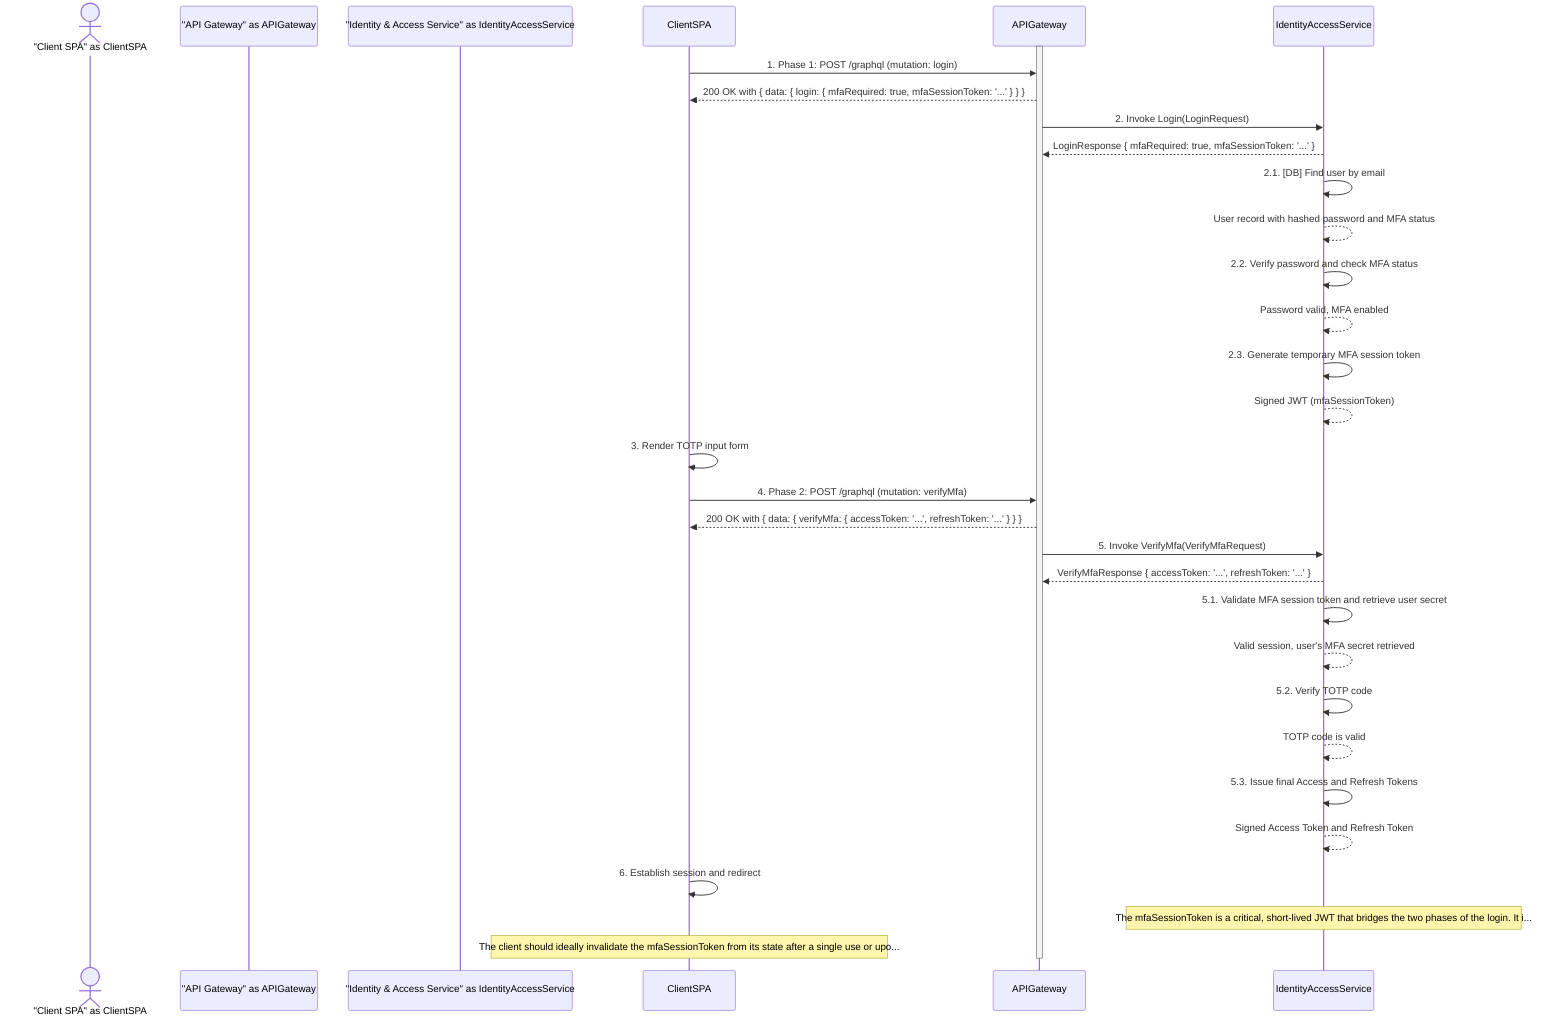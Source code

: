 sequenceDiagram
    actor "Client SPA" as ClientSPA
    participant "API Gateway" as APIGateway
    participant "Identity & Access Service" as IdentityAccessService

    activate APIGateway
    ClientSPA->>APIGateway: 1. Phase 1: POST /graphql (mutation: login)
    APIGateway-->>ClientSPA: 200 OK with { data: { login: { mfaRequired: true, mfaSessionToken: '...' } } }
    APIGateway->>IdentityAccessService: 2. Invoke Login(LoginRequest)
    IdentityAccessService-->>APIGateway: LoginResponse { mfaRequired: true, mfaSessionToken: '...' }
    IdentityAccessService->>IdentityAccessService: 2.1. [DB] Find user by email
    IdentityAccessService-->>IdentityAccessService: User record with hashed password and MFA status
    IdentityAccessService->>IdentityAccessService: 2.2. Verify password and check MFA status
    IdentityAccessService-->>IdentityAccessService: Password valid, MFA enabled
    IdentityAccessService->>IdentityAccessService: 2.3. Generate temporary MFA session token
    IdentityAccessService-->>IdentityAccessService: Signed JWT (mfaSessionToken)
    ClientSPA->>ClientSPA: 3. Render TOTP input form
    ClientSPA->>APIGateway: 4. Phase 2: POST /graphql (mutation: verifyMfa)
    APIGateway-->>ClientSPA: 200 OK with { data: { verifyMfa: { accessToken: '...', refreshToken: '...' } } }
    APIGateway->>IdentityAccessService: 5. Invoke VerifyMfa(VerifyMfaRequest)
    IdentityAccessService-->>APIGateway: VerifyMfaResponse { accessToken: '...', refreshToken: '...' }
    IdentityAccessService->>IdentityAccessService: 5.1. Validate MFA session token and retrieve user secret
    IdentityAccessService-->>IdentityAccessService: Valid session, user's MFA secret retrieved
    IdentityAccessService->>IdentityAccessService: 5.2. Verify TOTP code
    IdentityAccessService-->>IdentityAccessService: TOTP code is valid
    IdentityAccessService->>IdentityAccessService: 5.3. Issue final Access and Refresh Tokens
    IdentityAccessService-->>IdentityAccessService: Signed Access Token and Refresh Token
    ClientSPA->>ClientSPA: 6. Establish session and redirect

    note over IdentityAccessService: The mfaSessionToken is a critical, short-lived JWT that bridges the two phases of the login. It i...
    note over ClientSPA: The client should ideally invalidate the mfaSessionToken from its state after a single use or upo...

    deactivate APIGateway